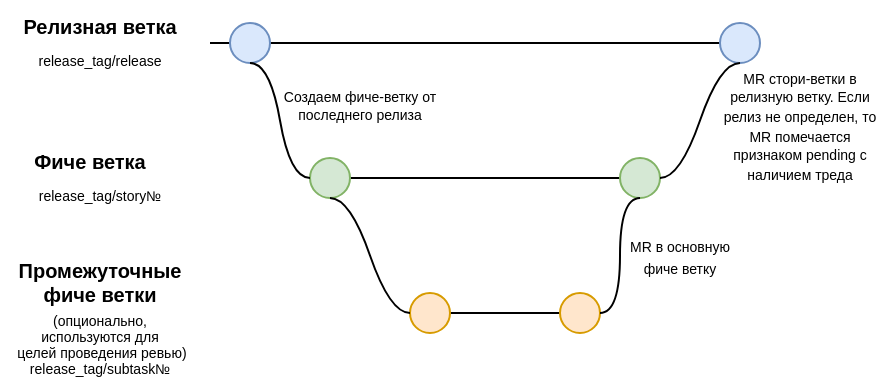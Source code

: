 <mxfile version="22.1.0" type="github">
  <diagram name="Страница — 1" id="x8Qyi_w7TCBruPxLDN-I">
    <mxGraphModel dx="941" dy="513" grid="1" gridSize="10" guides="1" tooltips="1" connect="1" arrows="1" fold="1" page="1" pageScale="1" pageWidth="827" pageHeight="1169" math="0" shadow="0">
      <root>
        <mxCell id="0" />
        <mxCell id="1" parent="0" />
        <mxCell id="yvYBYtpl62b4DiazGJpX-1" value="" style="line;strokeWidth=1;fillColor=none;align=left;verticalAlign=middle;spacingTop=-1;spacingLeft=3;spacingRight=3;rotatable=0;labelPosition=right;points=[];portConstraint=eastwest;" parent="1" vertex="1">
          <mxGeometry x="120" y="37.5" width="270" height="8" as="geometry" />
        </mxCell>
        <mxCell id="yvYBYtpl62b4DiazGJpX-2" value="Релизная ветка" style="text;align=center;fontStyle=1;verticalAlign=middle;spacingLeft=3;spacingRight=3;strokeColor=none;rotatable=0;points=[[0,0.5],[1,0.5]];portConstraint=eastwest;fontSize=10;" parent="1" vertex="1">
          <mxGeometry x="40" y="20" width="50" height="26" as="geometry" />
        </mxCell>
        <mxCell id="yvYBYtpl62b4DiazGJpX-3" value="release_tag/release" style="text;align=center;fontStyle=0;verticalAlign=middle;spacingLeft=3;spacingRight=3;strokeColor=none;rotatable=0;points=[[0,0.5],[1,0.5]];portConstraint=eastwest;fontSize=7;" parent="1" vertex="1">
          <mxGeometry x="40" y="37.5" width="50" height="25.5" as="geometry" />
        </mxCell>
        <mxCell id="yvYBYtpl62b4DiazGJpX-4" value="" style="ellipse;fillColor=#dae8fc;strokeColor=#6c8ebf;fontSize=10;" parent="1" vertex="1">
          <mxGeometry x="130" y="31.5" width="20" height="20" as="geometry" />
        </mxCell>
        <mxCell id="yvYBYtpl62b4DiazGJpX-5" value="" style="line;strokeWidth=1;fillColor=none;align=left;verticalAlign=middle;spacingTop=-1;spacingLeft=3;spacingRight=3;rotatable=0;labelPosition=right;points=[];portConstraint=eastwest;" parent="1" vertex="1">
          <mxGeometry x="170" y="105" width="170" height="8" as="geometry" />
        </mxCell>
        <mxCell id="yvYBYtpl62b4DiazGJpX-8" value="" style="line;strokeWidth=1;fillColor=none;align=left;verticalAlign=middle;spacingTop=-1;spacingLeft=3;spacingRight=3;rotatable=0;labelPosition=right;points=[];portConstraint=eastwest;" parent="1" vertex="1">
          <mxGeometry x="220" y="172.5" width="80" height="8" as="geometry" />
        </mxCell>
        <mxCell id="yvYBYtpl62b4DiazGJpX-9" value="Фиче ветка" style="text;align=center;fontStyle=1;verticalAlign=middle;spacingLeft=3;spacingRight=3;strokeColor=none;rotatable=0;points=[[0,0.5],[1,0.5]];portConstraint=eastwest;fontSize=10;" parent="1" vertex="1">
          <mxGeometry x="35" y="87.25" width="50" height="26" as="geometry" />
        </mxCell>
        <mxCell id="yvYBYtpl62b4DiazGJpX-10" value="release_tag/story№" style="text;align=center;fontStyle=0;verticalAlign=middle;spacingLeft=3;spacingRight=3;strokeColor=none;rotatable=0;points=[[0,0.5],[1,0.5]];portConstraint=eastwest;fontSize=7;" parent="1" vertex="1">
          <mxGeometry x="15" y="104.75" width="100" height="26" as="geometry" />
        </mxCell>
        <mxCell id="yvYBYtpl62b4DiazGJpX-12" value="Промежуточные &#xa;фиче ветки" style="text;align=center;fontStyle=1;verticalAlign=middle;spacingLeft=3;spacingRight=3;strokeColor=none;rotatable=0;points=[[0,0.5],[1,0.5]];portConstraint=eastwest;fontSize=10;" parent="1" vertex="1">
          <mxGeometry x="40" y="147.75" width="50" height="26" as="geometry" />
        </mxCell>
        <mxCell id="yvYBYtpl62b4DiazGJpX-13" value="(опционально, &#xa;используются для&#xa; целей проведения ревью)&#xa;release_tag/subtask№" style="text;align=center;fontStyle=0;verticalAlign=middle;spacingLeft=3;spacingRight=3;strokeColor=none;rotatable=0;points=[[0,0.5],[1,0.5]];portConstraint=eastwest;fontSize=7;" parent="1" vertex="1">
          <mxGeometry x="40" y="179.25" width="50" height="26" as="geometry" />
        </mxCell>
        <mxCell id="yvYBYtpl62b4DiazGJpX-14" value="" style="ellipse;fillColor=#d5e8d4;strokeColor=#82b366;fontSize=10;" parent="1" vertex="1">
          <mxGeometry x="170" y="99" width="20" height="20" as="geometry" />
        </mxCell>
        <mxCell id="yvYBYtpl62b4DiazGJpX-15" value="" style="ellipse;fillColor=#ffe6cc;strokeColor=#d79b00;fontSize=10;" parent="1" vertex="1">
          <mxGeometry x="220" y="166.5" width="20" height="20" as="geometry" />
        </mxCell>
        <mxCell id="yvYBYtpl62b4DiazGJpX-21" value="" style="edgeStyle=entityRelationEdgeStyle;startArrow=none;endArrow=none;segment=10;curved=1;fontSize=10;exitX=0.5;exitY=1;exitDx=0;exitDy=0;entryX=0;entryY=0.5;entryDx=0;entryDy=0;" parent="1" source="yvYBYtpl62b4DiazGJpX-4" target="yvYBYtpl62b4DiazGJpX-14" edge="1">
          <mxGeometry relative="1" as="geometry">
            <mxPoint x="180" y="91.5" as="sourcePoint" />
            <mxPoint x="189.857" y="77.786" as="targetPoint" />
          </mxGeometry>
        </mxCell>
        <mxCell id="yvYBYtpl62b4DiazGJpX-22" value="" style="edgeStyle=entityRelationEdgeStyle;startArrow=none;endArrow=none;segment=10;curved=1;fontSize=10;exitX=0.5;exitY=1;exitDx=0;exitDy=0;entryX=0;entryY=0.5;entryDx=0;entryDy=0;" parent="1" target="yvYBYtpl62b4DiazGJpX-15" edge="1">
          <mxGeometry relative="1" as="geometry">
            <mxPoint x="180" y="119" as="sourcePoint" />
            <mxPoint x="220" y="177.5" as="targetPoint" />
          </mxGeometry>
        </mxCell>
        <mxCell id="yvYBYtpl62b4DiazGJpX-25" value="" style="ellipse;fillColor=#d5e8d4;strokeColor=#82b366;fontSize=10;" parent="1" vertex="1">
          <mxGeometry x="325" y="99" width="20" height="20" as="geometry" />
        </mxCell>
        <mxCell id="yvYBYtpl62b4DiazGJpX-28" value="" style="ellipse;fillColor=#ffe6cc;strokeColor=#d79b00;fontSize=10;" parent="1" vertex="1">
          <mxGeometry x="295" y="166.5" width="20" height="20" as="geometry" />
        </mxCell>
        <mxCell id="yvYBYtpl62b4DiazGJpX-30" value="" style="edgeStyle=entityRelationEdgeStyle;startArrow=none;endArrow=none;segment=10;curved=1;fontSize=10;exitX=0.5;exitY=1;exitDx=0;exitDy=0;entryX=1;entryY=0.5;entryDx=0;entryDy=0;" parent="1" source="yvYBYtpl62b4DiazGJpX-25" target="yvYBYtpl62b4DiazGJpX-28" edge="1">
          <mxGeometry relative="1" as="geometry">
            <mxPoint x="345" y="129" as="sourcePoint" />
            <mxPoint x="125" y="186.5" as="targetPoint" />
          </mxGeometry>
        </mxCell>
        <mxCell id="yvYBYtpl62b4DiazGJpX-32" value="&lt;font style=&quot;font-size: 7px;&quot;&gt;Создаем фиче-ветку от последнего релиза&lt;/font&gt;" style="text;html=1;strokeColor=none;fillColor=none;align=center;verticalAlign=middle;whiteSpace=wrap;rounded=0;fontSize=7;" parent="1" vertex="1">
          <mxGeometry x="150" y="63" width="90" height="20" as="geometry" />
        </mxCell>
        <mxCell id="yvYBYtpl62b4DiazGJpX-39" value="" style="ellipse;fillColor=#dae8fc;strokeColor=#6c8ebf;fontSize=10;" parent="1" vertex="1">
          <mxGeometry x="375" y="31.5" width="20" height="20" as="geometry" />
        </mxCell>
        <mxCell id="yvYBYtpl62b4DiazGJpX-40" value="" style="edgeStyle=entityRelationEdgeStyle;startArrow=none;endArrow=none;segment=10;curved=1;fontSize=10;exitX=0.5;exitY=1;exitDx=0;exitDy=0;entryX=1;entryY=0.5;entryDx=0;entryDy=0;" parent="1" source="yvYBYtpl62b4DiazGJpX-39" target="yvYBYtpl62b4DiazGJpX-25" edge="1">
          <mxGeometry relative="1" as="geometry">
            <mxPoint x="345" y="129" as="sourcePoint" />
            <mxPoint x="325" y="186.5" as="targetPoint" />
          </mxGeometry>
        </mxCell>
        <mxCell id="yvYBYtpl62b4DiazGJpX-42" value="&lt;font style=&quot;font-size: 7px;&quot;&gt;MR стори-ветки в релизную ветку. Если релиз не определен, то MR помечается признаком&amp;nbsp;pending с наличием треда&lt;/font&gt;" style="text;html=1;strokeColor=none;fillColor=none;align=center;verticalAlign=middle;whiteSpace=wrap;rounded=0;fontSize=8;" parent="1" vertex="1">
          <mxGeometry x="375" y="63" width="80" height="40" as="geometry" />
        </mxCell>
        <mxCell id="DPQgZGwHltQbpAalQ330-4" value="&lt;span style=&quot;font-size: 7px&quot;&gt;MR в основную фиче ветку&lt;/span&gt;" style="text;html=1;strokeColor=none;fillColor=none;align=center;verticalAlign=middle;whiteSpace=wrap;rounded=0;fontSize=9;" vertex="1" parent="1">
          <mxGeometry x="325" y="137.5" width="60" height="20" as="geometry" />
        </mxCell>
      </root>
    </mxGraphModel>
  </diagram>
</mxfile>
